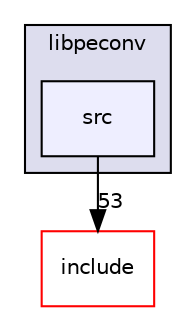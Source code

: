 digraph "libpeconv/src" {
  compound=true
  node [ fontsize="10", fontname="Helvetica"];
  edge [ labelfontsize="10", labelfontname="Helvetica"];
  subgraph clusterdir_0967e0f2f9550a0457eea072dbf2c2dc {
    graph [ bgcolor="#ddddee", pencolor="black", label="libpeconv" fontname="Helvetica", fontsize="10", URL="dir_0967e0f2f9550a0457eea072dbf2c2dc.html"]
  dir_127e51e56c563ea726ade0e84fc3d48f [shape=box, label="src", style="filled", fillcolor="#eeeeff", pencolor="black", URL="dir_127e51e56c563ea726ade0e84fc3d48f.html"];
  }
  dir_710da80bdc3300874944b1903bcc1810 [shape=box label="include" fillcolor="white" style="filled" color="red" URL="dir_710da80bdc3300874944b1903bcc1810.html"];
  dir_127e51e56c563ea726ade0e84fc3d48f->dir_710da80bdc3300874944b1903bcc1810 [headlabel="53", labeldistance=1.5 headhref="dir_000003_000001.html"];
}
